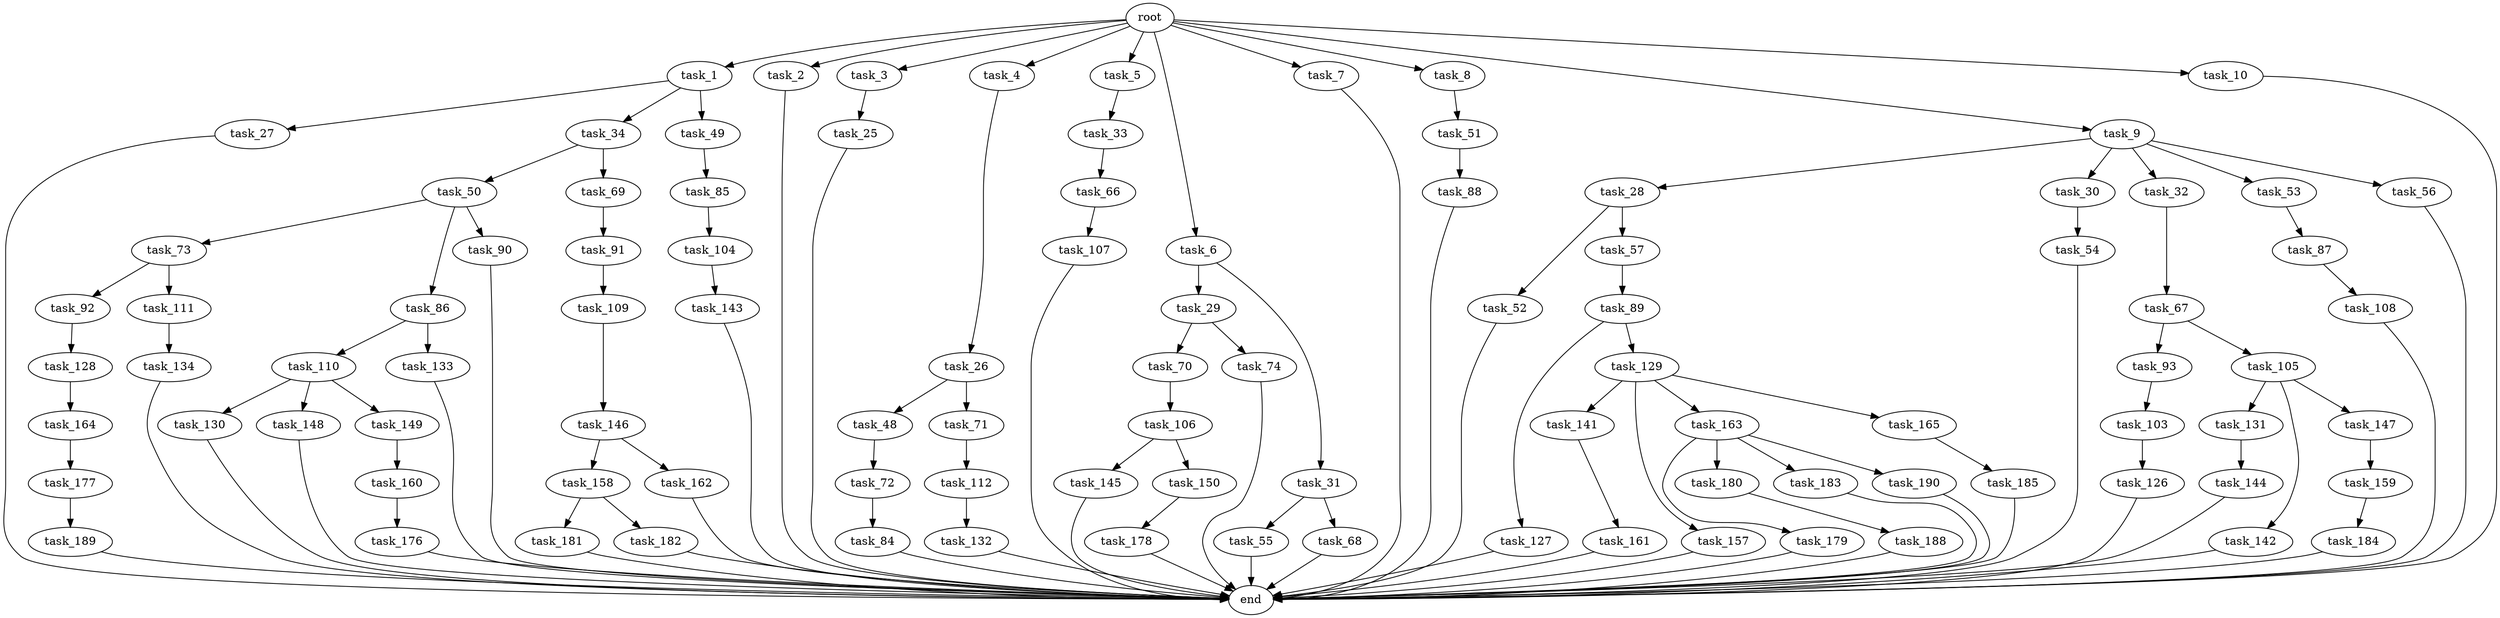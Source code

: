 digraph G {
  root [size="0.000000"];
  task_1 [size="2.048000"];
  task_2 [size="2.048000"];
  task_3 [size="2.048000"];
  task_4 [size="2.048000"];
  task_5 [size="2.048000"];
  task_6 [size="2.048000"];
  task_7 [size="2.048000"];
  task_8 [size="2.048000"];
  task_9 [size="2.048000"];
  task_10 [size="2.048000"];
  task_25 [size="1717986918.400000"];
  task_26 [size="618475290.624000"];
  task_27 [size="841813590.016000"];
  task_28 [size="1717986918.400000"];
  task_29 [size="618475290.624000"];
  task_30 [size="1717986918.400000"];
  task_31 [size="618475290.624000"];
  task_32 [size="1717986918.400000"];
  task_33 [size="841813590.016000"];
  task_34 [size="841813590.016000"];
  task_48 [size="841813590.016000"];
  task_49 [size="841813590.016000"];
  task_50 [size="274877906.944000"];
  task_51 [size="429496729.600000"];
  task_52 [size="618475290.624000"];
  task_53 [size="1717986918.400000"];
  task_54 [size="618475290.624000"];
  task_55 [size="1391569403.904000"];
  task_56 [size="1717986918.400000"];
  task_57 [size="618475290.624000"];
  task_66 [size="1717986918.400000"];
  task_67 [size="1391569403.904000"];
  task_68 [size="1391569403.904000"];
  task_69 [size="274877906.944000"];
  task_70 [size="68719476.736000"];
  task_71 [size="841813590.016000"];
  task_72 [size="154618822.656000"];
  task_73 [size="1099511627.776000"];
  task_74 [size="68719476.736000"];
  task_84 [size="841813590.016000"];
  task_85 [size="841813590.016000"];
  task_86 [size="1099511627.776000"];
  task_87 [size="618475290.624000"];
  task_88 [size="154618822.656000"];
  task_89 [size="429496729.600000"];
  task_90 [size="1099511627.776000"];
  task_91 [size="618475290.624000"];
  task_92 [size="1717986918.400000"];
  task_93 [size="68719476.736000"];
  task_103 [size="1391569403.904000"];
  task_104 [size="1099511627.776000"];
  task_105 [size="68719476.736000"];
  task_106 [size="154618822.656000"];
  task_107 [size="618475290.624000"];
  task_108 [size="1717986918.400000"];
  task_109 [size="68719476.736000"];
  task_110 [size="154618822.656000"];
  task_111 [size="1717986918.400000"];
  task_112 [size="274877906.944000"];
  task_126 [size="1391569403.904000"];
  task_127 [size="68719476.736000"];
  task_128 [size="1099511627.776000"];
  task_129 [size="68719476.736000"];
  task_130 [size="154618822.656000"];
  task_131 [size="1717986918.400000"];
  task_132 [size="274877906.944000"];
  task_133 [size="154618822.656000"];
  task_134 [size="274877906.944000"];
  task_141 [size="618475290.624000"];
  task_142 [size="1717986918.400000"];
  task_143 [size="274877906.944000"];
  task_144 [size="429496729.600000"];
  task_145 [size="1717986918.400000"];
  task_146 [size="1391569403.904000"];
  task_147 [size="1717986918.400000"];
  task_148 [size="154618822.656000"];
  task_149 [size="154618822.656000"];
  task_150 [size="1717986918.400000"];
  task_157 [size="618475290.624000"];
  task_158 [size="1391569403.904000"];
  task_159 [size="68719476.736000"];
  task_160 [size="68719476.736000"];
  task_161 [size="274877906.944000"];
  task_162 [size="1391569403.904000"];
  task_163 [size="618475290.624000"];
  task_164 [size="618475290.624000"];
  task_165 [size="618475290.624000"];
  task_176 [size="1099511627.776000"];
  task_177 [size="841813590.016000"];
  task_178 [size="1717986918.400000"];
  task_179 [size="68719476.736000"];
  task_180 [size="68719476.736000"];
  task_181 [size="154618822.656000"];
  task_182 [size="154618822.656000"];
  task_183 [size="68719476.736000"];
  task_184 [size="68719476.736000"];
  task_185 [size="154618822.656000"];
  task_188 [size="1717986918.400000"];
  task_189 [size="1099511627.776000"];
  task_190 [size="68719476.736000"];
  end [size="0.000000"];

  root -> task_1 [size="1.000000"];
  root -> task_2 [size="1.000000"];
  root -> task_3 [size="1.000000"];
  root -> task_4 [size="1.000000"];
  root -> task_5 [size="1.000000"];
  root -> task_6 [size="1.000000"];
  root -> task_7 [size="1.000000"];
  root -> task_8 [size="1.000000"];
  root -> task_9 [size="1.000000"];
  root -> task_10 [size="1.000000"];
  task_1 -> task_27 [size="411041792.000000"];
  task_1 -> task_34 [size="411041792.000000"];
  task_1 -> task_49 [size="411041792.000000"];
  task_2 -> end [size="1.000000"];
  task_3 -> task_25 [size="838860800.000000"];
  task_4 -> task_26 [size="301989888.000000"];
  task_5 -> task_33 [size="411041792.000000"];
  task_6 -> task_29 [size="301989888.000000"];
  task_6 -> task_31 [size="301989888.000000"];
  task_7 -> end [size="1.000000"];
  task_8 -> task_51 [size="209715200.000000"];
  task_9 -> task_28 [size="838860800.000000"];
  task_9 -> task_30 [size="838860800.000000"];
  task_9 -> task_32 [size="838860800.000000"];
  task_9 -> task_53 [size="838860800.000000"];
  task_9 -> task_56 [size="838860800.000000"];
  task_10 -> end [size="1.000000"];
  task_25 -> end [size="1.000000"];
  task_26 -> task_48 [size="411041792.000000"];
  task_26 -> task_71 [size="411041792.000000"];
  task_27 -> end [size="1.000000"];
  task_28 -> task_52 [size="301989888.000000"];
  task_28 -> task_57 [size="301989888.000000"];
  task_29 -> task_70 [size="33554432.000000"];
  task_29 -> task_74 [size="33554432.000000"];
  task_30 -> task_54 [size="301989888.000000"];
  task_31 -> task_55 [size="679477248.000000"];
  task_31 -> task_68 [size="679477248.000000"];
  task_32 -> task_67 [size="679477248.000000"];
  task_33 -> task_66 [size="838860800.000000"];
  task_34 -> task_50 [size="134217728.000000"];
  task_34 -> task_69 [size="134217728.000000"];
  task_48 -> task_72 [size="75497472.000000"];
  task_49 -> task_85 [size="411041792.000000"];
  task_50 -> task_73 [size="536870912.000000"];
  task_50 -> task_86 [size="536870912.000000"];
  task_50 -> task_90 [size="536870912.000000"];
  task_51 -> task_88 [size="75497472.000000"];
  task_52 -> end [size="1.000000"];
  task_53 -> task_87 [size="301989888.000000"];
  task_54 -> end [size="1.000000"];
  task_55 -> end [size="1.000000"];
  task_56 -> end [size="1.000000"];
  task_57 -> task_89 [size="209715200.000000"];
  task_66 -> task_107 [size="301989888.000000"];
  task_67 -> task_93 [size="33554432.000000"];
  task_67 -> task_105 [size="33554432.000000"];
  task_68 -> end [size="1.000000"];
  task_69 -> task_91 [size="301989888.000000"];
  task_70 -> task_106 [size="75497472.000000"];
  task_71 -> task_112 [size="134217728.000000"];
  task_72 -> task_84 [size="411041792.000000"];
  task_73 -> task_92 [size="838860800.000000"];
  task_73 -> task_111 [size="838860800.000000"];
  task_74 -> end [size="1.000000"];
  task_84 -> end [size="1.000000"];
  task_85 -> task_104 [size="536870912.000000"];
  task_86 -> task_110 [size="75497472.000000"];
  task_86 -> task_133 [size="75497472.000000"];
  task_87 -> task_108 [size="838860800.000000"];
  task_88 -> end [size="1.000000"];
  task_89 -> task_127 [size="33554432.000000"];
  task_89 -> task_129 [size="33554432.000000"];
  task_90 -> end [size="1.000000"];
  task_91 -> task_109 [size="33554432.000000"];
  task_92 -> task_128 [size="536870912.000000"];
  task_93 -> task_103 [size="679477248.000000"];
  task_103 -> task_126 [size="679477248.000000"];
  task_104 -> task_143 [size="134217728.000000"];
  task_105 -> task_131 [size="838860800.000000"];
  task_105 -> task_142 [size="838860800.000000"];
  task_105 -> task_147 [size="838860800.000000"];
  task_106 -> task_145 [size="838860800.000000"];
  task_106 -> task_150 [size="838860800.000000"];
  task_107 -> end [size="1.000000"];
  task_108 -> end [size="1.000000"];
  task_109 -> task_146 [size="679477248.000000"];
  task_110 -> task_130 [size="75497472.000000"];
  task_110 -> task_148 [size="75497472.000000"];
  task_110 -> task_149 [size="75497472.000000"];
  task_111 -> task_134 [size="134217728.000000"];
  task_112 -> task_132 [size="134217728.000000"];
  task_126 -> end [size="1.000000"];
  task_127 -> end [size="1.000000"];
  task_128 -> task_164 [size="301989888.000000"];
  task_129 -> task_141 [size="301989888.000000"];
  task_129 -> task_157 [size="301989888.000000"];
  task_129 -> task_163 [size="301989888.000000"];
  task_129 -> task_165 [size="301989888.000000"];
  task_130 -> end [size="1.000000"];
  task_131 -> task_144 [size="209715200.000000"];
  task_132 -> end [size="1.000000"];
  task_133 -> end [size="1.000000"];
  task_134 -> end [size="1.000000"];
  task_141 -> task_161 [size="134217728.000000"];
  task_142 -> end [size="1.000000"];
  task_143 -> end [size="1.000000"];
  task_144 -> end [size="1.000000"];
  task_145 -> end [size="1.000000"];
  task_146 -> task_158 [size="679477248.000000"];
  task_146 -> task_162 [size="679477248.000000"];
  task_147 -> task_159 [size="33554432.000000"];
  task_148 -> end [size="1.000000"];
  task_149 -> task_160 [size="33554432.000000"];
  task_150 -> task_178 [size="838860800.000000"];
  task_157 -> end [size="1.000000"];
  task_158 -> task_181 [size="75497472.000000"];
  task_158 -> task_182 [size="75497472.000000"];
  task_159 -> task_184 [size="33554432.000000"];
  task_160 -> task_176 [size="536870912.000000"];
  task_161 -> end [size="1.000000"];
  task_162 -> end [size="1.000000"];
  task_163 -> task_179 [size="33554432.000000"];
  task_163 -> task_180 [size="33554432.000000"];
  task_163 -> task_183 [size="33554432.000000"];
  task_163 -> task_190 [size="33554432.000000"];
  task_164 -> task_177 [size="411041792.000000"];
  task_165 -> task_185 [size="75497472.000000"];
  task_176 -> end [size="1.000000"];
  task_177 -> task_189 [size="536870912.000000"];
  task_178 -> end [size="1.000000"];
  task_179 -> end [size="1.000000"];
  task_180 -> task_188 [size="838860800.000000"];
  task_181 -> end [size="1.000000"];
  task_182 -> end [size="1.000000"];
  task_183 -> end [size="1.000000"];
  task_184 -> end [size="1.000000"];
  task_185 -> end [size="1.000000"];
  task_188 -> end [size="1.000000"];
  task_189 -> end [size="1.000000"];
  task_190 -> end [size="1.000000"];
}
